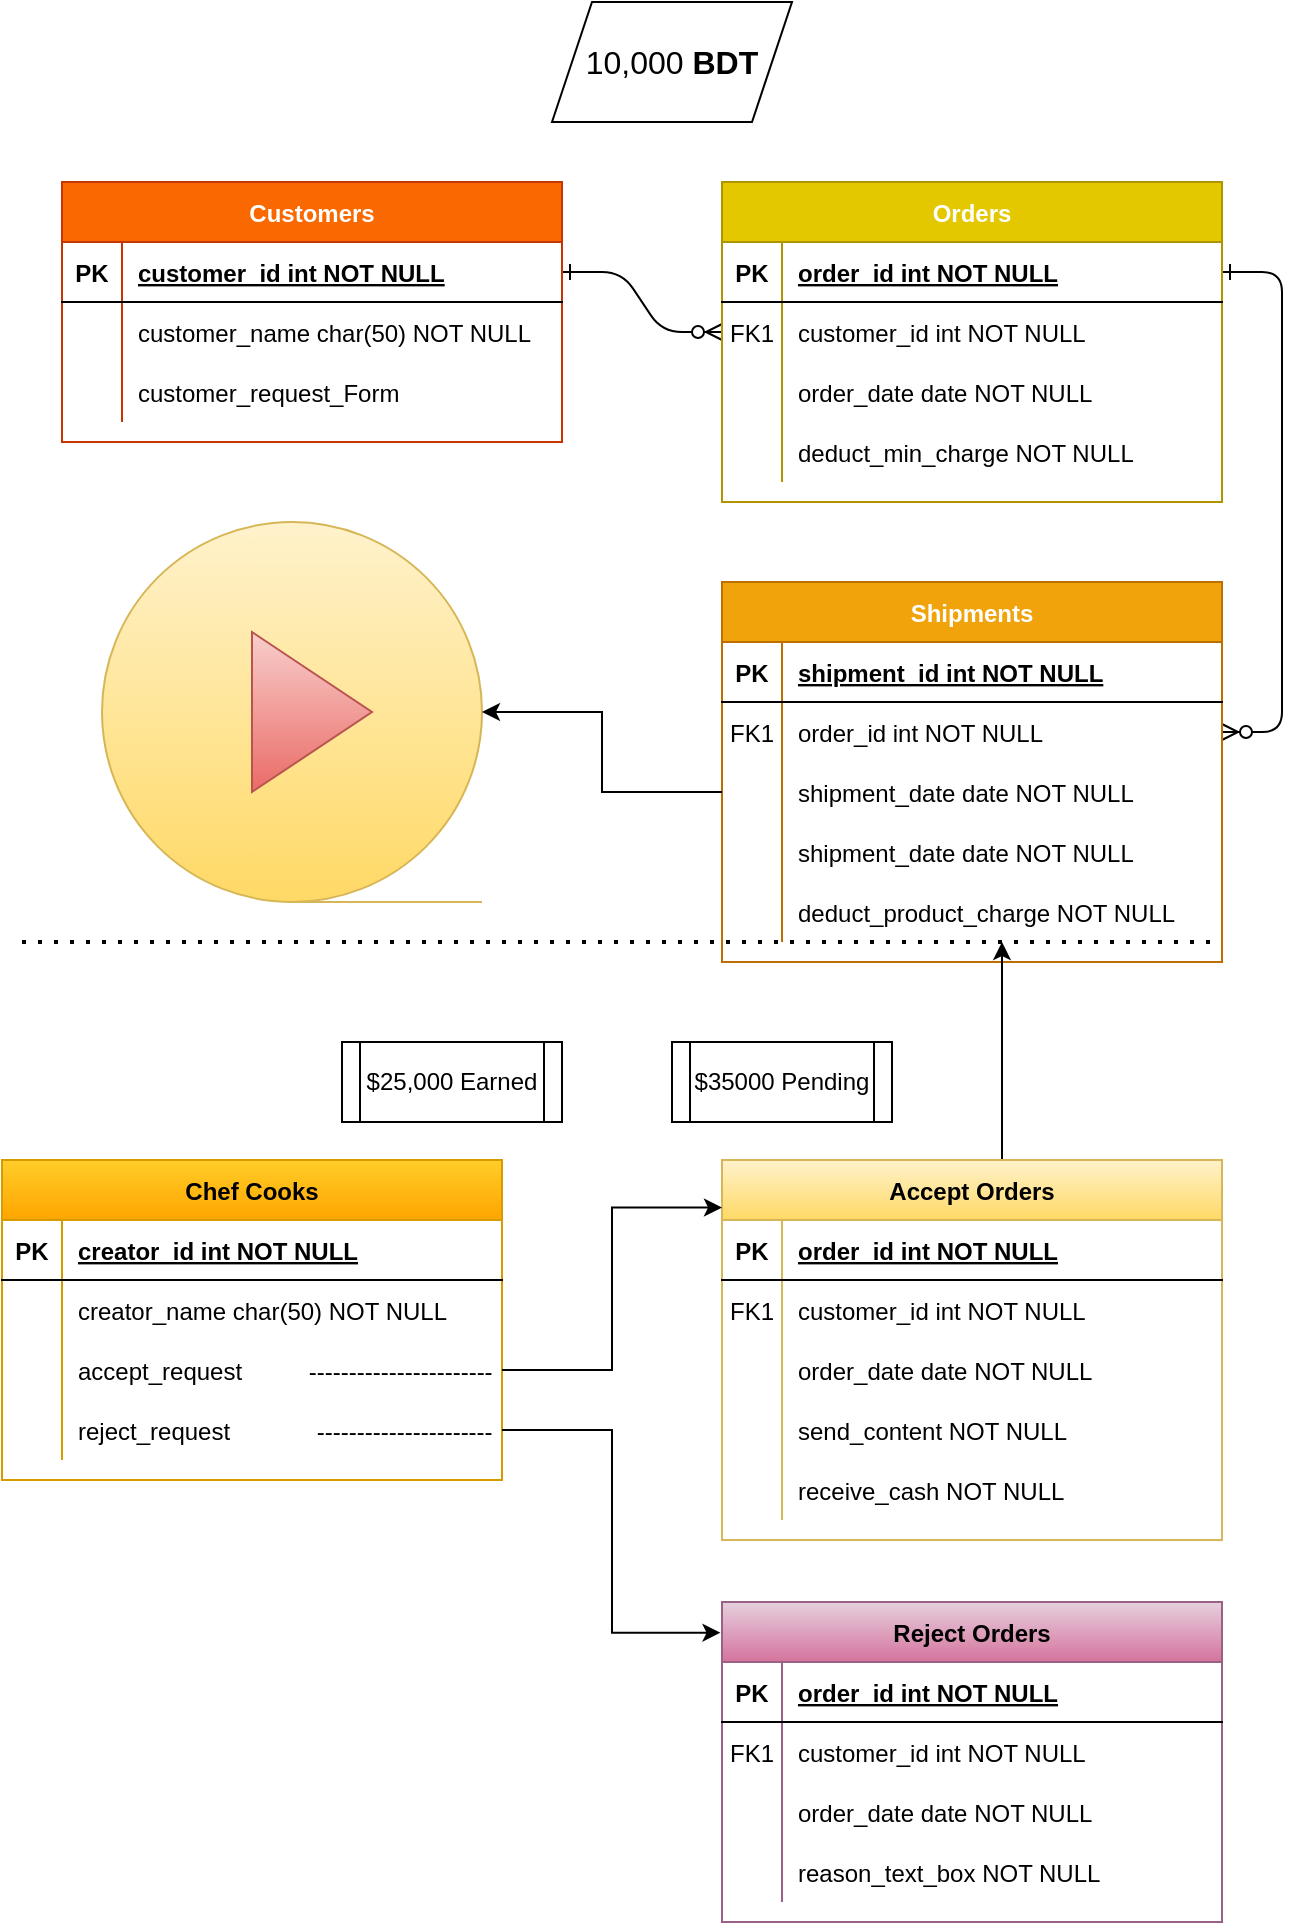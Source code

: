 <mxfile version="13.6.5" type="github">
  <diagram id="R2lEEEUBdFMjLlhIrx00" name="Page-1">
    <mxGraphModel dx="782" dy="475" grid="1" gridSize="10" guides="1" tooltips="1" connect="1" arrows="1" fold="1" page="1" pageScale="1" pageWidth="850" pageHeight="1100" math="0" shadow="0" extFonts="Permanent Marker^https://fonts.googleapis.com/css?family=Permanent+Marker">
      <root>
        <mxCell id="0" />
        <mxCell id="1" parent="0" />
        <mxCell id="C-vyLk0tnHw3VtMMgP7b-1" value="" style="edgeStyle=entityRelationEdgeStyle;endArrow=ERzeroToMany;startArrow=ERone;endFill=1;startFill=0;" parent="1" source="C-vyLk0tnHw3VtMMgP7b-24" target="C-vyLk0tnHw3VtMMgP7b-6" edge="1">
          <mxGeometry width="100" height="100" relative="1" as="geometry">
            <mxPoint x="340" y="720" as="sourcePoint" />
            <mxPoint x="440" y="620" as="targetPoint" />
          </mxGeometry>
        </mxCell>
        <mxCell id="C-vyLk0tnHw3VtMMgP7b-12" value="" style="edgeStyle=entityRelationEdgeStyle;endArrow=ERzeroToMany;startArrow=ERone;endFill=1;startFill=0;" parent="1" source="C-vyLk0tnHw3VtMMgP7b-3" target="C-vyLk0tnHw3VtMMgP7b-17" edge="1">
          <mxGeometry width="100" height="100" relative="1" as="geometry">
            <mxPoint x="400" y="180" as="sourcePoint" />
            <mxPoint x="460" y="205" as="targetPoint" />
          </mxGeometry>
        </mxCell>
        <mxCell id="C-vyLk0tnHw3VtMMgP7b-2" value="Orders" style="shape=table;startSize=30;container=1;collapsible=1;childLayout=tableLayout;fixedRows=1;rowLines=0;fontStyle=1;align=center;resizeLast=1;fillColor=#e3c800;strokeColor=#B09500;fontColor=#ffffff;" parent="1" vertex="1">
          <mxGeometry x="450" y="120" width="250" height="160" as="geometry" />
        </mxCell>
        <mxCell id="C-vyLk0tnHw3VtMMgP7b-3" value="" style="shape=partialRectangle;collapsible=0;dropTarget=0;pointerEvents=0;fillColor=none;points=[[0,0.5],[1,0.5]];portConstraint=eastwest;top=0;left=0;right=0;bottom=1;" parent="C-vyLk0tnHw3VtMMgP7b-2" vertex="1">
          <mxGeometry y="30" width="250" height="30" as="geometry" />
        </mxCell>
        <mxCell id="C-vyLk0tnHw3VtMMgP7b-4" value="PK" style="shape=partialRectangle;overflow=hidden;connectable=0;fillColor=none;top=0;left=0;bottom=0;right=0;fontStyle=1;" parent="C-vyLk0tnHw3VtMMgP7b-3" vertex="1">
          <mxGeometry width="30" height="30" as="geometry" />
        </mxCell>
        <mxCell id="C-vyLk0tnHw3VtMMgP7b-5" value="order_id int NOT NULL " style="shape=partialRectangle;overflow=hidden;connectable=0;fillColor=none;top=0;left=0;bottom=0;right=0;align=left;spacingLeft=6;fontStyle=5;" parent="C-vyLk0tnHw3VtMMgP7b-3" vertex="1">
          <mxGeometry x="30" width="220" height="30" as="geometry" />
        </mxCell>
        <mxCell id="C-vyLk0tnHw3VtMMgP7b-6" value="" style="shape=partialRectangle;collapsible=0;dropTarget=0;pointerEvents=0;fillColor=none;points=[[0,0.5],[1,0.5]];portConstraint=eastwest;top=0;left=0;right=0;bottom=0;" parent="C-vyLk0tnHw3VtMMgP7b-2" vertex="1">
          <mxGeometry y="60" width="250" height="30" as="geometry" />
        </mxCell>
        <mxCell id="C-vyLk0tnHw3VtMMgP7b-7" value="FK1" style="shape=partialRectangle;overflow=hidden;connectable=0;fillColor=none;top=0;left=0;bottom=0;right=0;" parent="C-vyLk0tnHw3VtMMgP7b-6" vertex="1">
          <mxGeometry width="30" height="30" as="geometry" />
        </mxCell>
        <mxCell id="C-vyLk0tnHw3VtMMgP7b-8" value="customer_id int NOT NULL" style="shape=partialRectangle;overflow=hidden;connectable=0;fillColor=none;top=0;left=0;bottom=0;right=0;align=left;spacingLeft=6;" parent="C-vyLk0tnHw3VtMMgP7b-6" vertex="1">
          <mxGeometry x="30" width="220" height="30" as="geometry" />
        </mxCell>
        <mxCell id="C-vyLk0tnHw3VtMMgP7b-9" value="" style="shape=partialRectangle;collapsible=0;dropTarget=0;pointerEvents=0;fillColor=none;points=[[0,0.5],[1,0.5]];portConstraint=eastwest;top=0;left=0;right=0;bottom=0;" parent="C-vyLk0tnHw3VtMMgP7b-2" vertex="1">
          <mxGeometry y="90" width="250" height="30" as="geometry" />
        </mxCell>
        <mxCell id="C-vyLk0tnHw3VtMMgP7b-10" value="" style="shape=partialRectangle;overflow=hidden;connectable=0;fillColor=none;top=0;left=0;bottom=0;right=0;" parent="C-vyLk0tnHw3VtMMgP7b-9" vertex="1">
          <mxGeometry width="30" height="30" as="geometry" />
        </mxCell>
        <mxCell id="C-vyLk0tnHw3VtMMgP7b-11" value="order_date date NOT NULL" style="shape=partialRectangle;overflow=hidden;connectable=0;fillColor=none;top=0;left=0;bottom=0;right=0;align=left;spacingLeft=6;" parent="C-vyLk0tnHw3VtMMgP7b-9" vertex="1">
          <mxGeometry x="30" width="220" height="30" as="geometry" />
        </mxCell>
        <mxCell id="ItPDOclyf5oboOws00Hg-6" value="" style="shape=partialRectangle;collapsible=0;dropTarget=0;pointerEvents=0;fillColor=none;points=[[0,0.5],[1,0.5]];portConstraint=eastwest;top=0;left=0;right=0;bottom=0;" vertex="1" parent="C-vyLk0tnHw3VtMMgP7b-2">
          <mxGeometry y="120" width="250" height="30" as="geometry" />
        </mxCell>
        <mxCell id="ItPDOclyf5oboOws00Hg-7" value="" style="shape=partialRectangle;overflow=hidden;connectable=0;fillColor=none;top=0;left=0;bottom=0;right=0;" vertex="1" parent="ItPDOclyf5oboOws00Hg-6">
          <mxGeometry width="30" height="30" as="geometry" />
        </mxCell>
        <mxCell id="ItPDOclyf5oboOws00Hg-8" value="deduct_min_charge NOT NULL" style="shape=partialRectangle;overflow=hidden;connectable=0;fillColor=none;top=0;left=0;bottom=0;right=0;align=left;spacingLeft=6;" vertex="1" parent="ItPDOclyf5oboOws00Hg-6">
          <mxGeometry x="30" width="220" height="30" as="geometry" />
        </mxCell>
        <mxCell id="C-vyLk0tnHw3VtMMgP7b-23" value="Customers" style="shape=table;startSize=30;container=1;collapsible=1;childLayout=tableLayout;fixedRows=1;rowLines=0;fontStyle=1;align=center;resizeLast=1;fillColor=#fa6800;strokeColor=#C73500;fontColor=#ffffff;" parent="1" vertex="1">
          <mxGeometry x="120" y="120" width="250" height="130" as="geometry">
            <mxRectangle x="120" y="120" width="100" height="30" as="alternateBounds" />
          </mxGeometry>
        </mxCell>
        <mxCell id="C-vyLk0tnHw3VtMMgP7b-24" value="" style="shape=partialRectangle;collapsible=0;dropTarget=0;pointerEvents=0;fillColor=none;points=[[0,0.5],[1,0.5]];portConstraint=eastwest;top=0;left=0;right=0;bottom=1;" parent="C-vyLk0tnHw3VtMMgP7b-23" vertex="1">
          <mxGeometry y="30" width="250" height="30" as="geometry" />
        </mxCell>
        <mxCell id="C-vyLk0tnHw3VtMMgP7b-25" value="PK" style="shape=partialRectangle;overflow=hidden;connectable=0;fillColor=none;top=0;left=0;bottom=0;right=0;fontStyle=1;" parent="C-vyLk0tnHw3VtMMgP7b-24" vertex="1">
          <mxGeometry width="30" height="30" as="geometry" />
        </mxCell>
        <mxCell id="C-vyLk0tnHw3VtMMgP7b-26" value="customer_id int NOT NULL " style="shape=partialRectangle;overflow=hidden;connectable=0;fillColor=none;top=0;left=0;bottom=0;right=0;align=left;spacingLeft=6;fontStyle=5;" parent="C-vyLk0tnHw3VtMMgP7b-24" vertex="1">
          <mxGeometry x="30" width="220" height="30" as="geometry" />
        </mxCell>
        <mxCell id="C-vyLk0tnHw3VtMMgP7b-27" value="" style="shape=partialRectangle;collapsible=0;dropTarget=0;pointerEvents=0;fillColor=none;points=[[0,0.5],[1,0.5]];portConstraint=eastwest;top=0;left=0;right=0;bottom=0;" parent="C-vyLk0tnHw3VtMMgP7b-23" vertex="1">
          <mxGeometry y="60" width="250" height="30" as="geometry" />
        </mxCell>
        <mxCell id="C-vyLk0tnHw3VtMMgP7b-28" value="" style="shape=partialRectangle;overflow=hidden;connectable=0;fillColor=none;top=0;left=0;bottom=0;right=0;" parent="C-vyLk0tnHw3VtMMgP7b-27" vertex="1">
          <mxGeometry width="30" height="30" as="geometry" />
        </mxCell>
        <mxCell id="C-vyLk0tnHw3VtMMgP7b-29" value="customer_name char(50) NOT NULL" style="shape=partialRectangle;overflow=hidden;connectable=0;fillColor=none;top=0;left=0;bottom=0;right=0;align=left;spacingLeft=6;" parent="C-vyLk0tnHw3VtMMgP7b-27" vertex="1">
          <mxGeometry x="30" width="220" height="30" as="geometry" />
        </mxCell>
        <mxCell id="ItPDOclyf5oboOws00Hg-2" value="" style="shape=partialRectangle;collapsible=0;dropTarget=0;pointerEvents=0;fillColor=none;points=[[0,0.5],[1,0.5]];portConstraint=eastwest;top=0;left=0;right=0;bottom=0;" vertex="1" parent="C-vyLk0tnHw3VtMMgP7b-23">
          <mxGeometry y="90" width="250" height="30" as="geometry" />
        </mxCell>
        <mxCell id="ItPDOclyf5oboOws00Hg-3" value="" style="shape=partialRectangle;overflow=hidden;connectable=0;fillColor=none;top=0;left=0;bottom=0;right=0;" vertex="1" parent="ItPDOclyf5oboOws00Hg-2">
          <mxGeometry width="30" height="30" as="geometry" />
        </mxCell>
        <mxCell id="ItPDOclyf5oboOws00Hg-4" value="customer_request_Form " style="shape=partialRectangle;overflow=hidden;connectable=0;fillColor=none;top=0;left=0;bottom=0;right=0;align=left;spacingLeft=6;" vertex="1" parent="ItPDOclyf5oboOws00Hg-2">
          <mxGeometry x="30" width="220" height="30" as="geometry" />
        </mxCell>
        <mxCell id="ItPDOclyf5oboOws00Hg-5" value="&lt;font style=&quot;font-size: 16px&quot;&gt;10,000 &lt;b&gt;BDT&lt;/b&gt;&lt;/font&gt;" style="shape=parallelogram;perimeter=parallelogramPerimeter;whiteSpace=wrap;html=1;fixedSize=1;" vertex="1" parent="1">
          <mxGeometry x="365" y="30" width="120" height="60" as="geometry" />
        </mxCell>
        <mxCell id="C-vyLk0tnHw3VtMMgP7b-13" value="Shipments" style="shape=table;startSize=30;container=1;collapsible=1;childLayout=tableLayout;fixedRows=1;rowLines=0;fontStyle=1;align=center;resizeLast=1;fillColor=#f0a30a;strokeColor=#BD7000;fontColor=#ffffff;" parent="1" vertex="1">
          <mxGeometry x="450" y="320" width="250" height="190" as="geometry">
            <mxRectangle x="450" y="280" width="90" height="30" as="alternateBounds" />
          </mxGeometry>
        </mxCell>
        <mxCell id="C-vyLk0tnHw3VtMMgP7b-14" value="" style="shape=partialRectangle;collapsible=0;dropTarget=0;pointerEvents=0;fillColor=none;points=[[0,0.5],[1,0.5]];portConstraint=eastwest;top=0;left=0;right=0;bottom=1;" parent="C-vyLk0tnHw3VtMMgP7b-13" vertex="1">
          <mxGeometry y="30" width="250" height="30" as="geometry" />
        </mxCell>
        <mxCell id="C-vyLk0tnHw3VtMMgP7b-15" value="PK" style="shape=partialRectangle;overflow=hidden;connectable=0;fillColor=none;top=0;left=0;bottom=0;right=0;fontStyle=1;" parent="C-vyLk0tnHw3VtMMgP7b-14" vertex="1">
          <mxGeometry width="30" height="30" as="geometry" />
        </mxCell>
        <mxCell id="C-vyLk0tnHw3VtMMgP7b-16" value="shipment_id int NOT NULL " style="shape=partialRectangle;overflow=hidden;connectable=0;fillColor=none;top=0;left=0;bottom=0;right=0;align=left;spacingLeft=6;fontStyle=5;" parent="C-vyLk0tnHw3VtMMgP7b-14" vertex="1">
          <mxGeometry x="30" width="220" height="30" as="geometry" />
        </mxCell>
        <mxCell id="C-vyLk0tnHw3VtMMgP7b-17" value="" style="shape=partialRectangle;collapsible=0;dropTarget=0;pointerEvents=0;fillColor=none;points=[[0,0.5],[1,0.5]];portConstraint=eastwest;top=0;left=0;right=0;bottom=0;" parent="C-vyLk0tnHw3VtMMgP7b-13" vertex="1">
          <mxGeometry y="60" width="250" height="30" as="geometry" />
        </mxCell>
        <mxCell id="C-vyLk0tnHw3VtMMgP7b-18" value="FK1" style="shape=partialRectangle;overflow=hidden;connectable=0;fillColor=none;top=0;left=0;bottom=0;right=0;" parent="C-vyLk0tnHw3VtMMgP7b-17" vertex="1">
          <mxGeometry width="30" height="30" as="geometry" />
        </mxCell>
        <mxCell id="C-vyLk0tnHw3VtMMgP7b-19" value="order_id int NOT NULL" style="shape=partialRectangle;overflow=hidden;connectable=0;fillColor=none;top=0;left=0;bottom=0;right=0;align=left;spacingLeft=6;" parent="C-vyLk0tnHw3VtMMgP7b-17" vertex="1">
          <mxGeometry x="30" width="220" height="30" as="geometry" />
        </mxCell>
        <mxCell id="ItPDOclyf5oboOws00Hg-63" value="" style="shape=partialRectangle;collapsible=0;dropTarget=0;pointerEvents=0;fillColor=none;points=[[0,0.5],[1,0.5]];portConstraint=eastwest;top=0;left=0;right=0;bottom=0;" vertex="1" parent="C-vyLk0tnHw3VtMMgP7b-13">
          <mxGeometry y="90" width="250" height="30" as="geometry" />
        </mxCell>
        <mxCell id="ItPDOclyf5oboOws00Hg-64" value="" style="shape=partialRectangle;overflow=hidden;connectable=0;fillColor=none;top=0;left=0;bottom=0;right=0;" vertex="1" parent="ItPDOclyf5oboOws00Hg-63">
          <mxGeometry width="30" height="30" as="geometry" />
        </mxCell>
        <mxCell id="ItPDOclyf5oboOws00Hg-65" value="shipment_date date NOT NULL" style="shape=partialRectangle;overflow=hidden;connectable=0;fillColor=none;top=0;left=0;bottom=0;right=0;align=left;spacingLeft=6;" vertex="1" parent="ItPDOclyf5oboOws00Hg-63">
          <mxGeometry x="30" width="220" height="30" as="geometry" />
        </mxCell>
        <mxCell id="C-vyLk0tnHw3VtMMgP7b-20" value="" style="shape=partialRectangle;collapsible=0;dropTarget=0;pointerEvents=0;fillColor=none;points=[[0,0.5],[1,0.5]];portConstraint=eastwest;top=0;left=0;right=0;bottom=0;" parent="C-vyLk0tnHw3VtMMgP7b-13" vertex="1">
          <mxGeometry y="120" width="250" height="30" as="geometry" />
        </mxCell>
        <mxCell id="C-vyLk0tnHw3VtMMgP7b-21" value="" style="shape=partialRectangle;overflow=hidden;connectable=0;fillColor=none;top=0;left=0;bottom=0;right=0;" parent="C-vyLk0tnHw3VtMMgP7b-20" vertex="1">
          <mxGeometry width="30" height="30" as="geometry" />
        </mxCell>
        <mxCell id="C-vyLk0tnHw3VtMMgP7b-22" value="shipment_date date NOT NULL" style="shape=partialRectangle;overflow=hidden;connectable=0;fillColor=none;top=0;left=0;bottom=0;right=0;align=left;spacingLeft=6;" parent="C-vyLk0tnHw3VtMMgP7b-20" vertex="1">
          <mxGeometry x="30" width="220" height="30" as="geometry" />
        </mxCell>
        <mxCell id="ItPDOclyf5oboOws00Hg-19" value="" style="shape=partialRectangle;collapsible=0;dropTarget=0;pointerEvents=0;fillColor=none;points=[[0,0.5],[1,0.5]];portConstraint=eastwest;top=0;left=0;right=0;bottom=0;" vertex="1" parent="C-vyLk0tnHw3VtMMgP7b-13">
          <mxGeometry y="150" width="250" height="30" as="geometry" />
        </mxCell>
        <mxCell id="ItPDOclyf5oboOws00Hg-20" value="" style="shape=partialRectangle;overflow=hidden;connectable=0;fillColor=none;top=0;left=0;bottom=0;right=0;" vertex="1" parent="ItPDOclyf5oboOws00Hg-19">
          <mxGeometry width="30" height="30" as="geometry" />
        </mxCell>
        <mxCell id="ItPDOclyf5oboOws00Hg-21" value="deduct_product_charge NOT NULL" style="shape=partialRectangle;overflow=hidden;connectable=0;fillColor=none;top=0;left=0;bottom=0;right=0;align=left;spacingLeft=6;" vertex="1" parent="ItPDOclyf5oboOws00Hg-19">
          <mxGeometry x="30" width="220" height="30" as="geometry" />
        </mxCell>
        <mxCell id="ItPDOclyf5oboOws00Hg-9" value="Chef Cooks" style="shape=table;startSize=30;container=1;collapsible=1;childLayout=tableLayout;fixedRows=1;rowLines=0;fontStyle=1;align=center;resizeLast=1;fillColor=#ffcd28;strokeColor=#d79b00;gradientColor=#ffa500;" vertex="1" parent="1">
          <mxGeometry x="90" y="609" width="250" height="160" as="geometry">
            <mxRectangle x="120" y="120" width="100" height="30" as="alternateBounds" />
          </mxGeometry>
        </mxCell>
        <mxCell id="ItPDOclyf5oboOws00Hg-10" value="" style="shape=partialRectangle;collapsible=0;dropTarget=0;pointerEvents=0;fillColor=none;points=[[0,0.5],[1,0.5]];portConstraint=eastwest;top=0;left=0;right=0;bottom=1;" vertex="1" parent="ItPDOclyf5oboOws00Hg-9">
          <mxGeometry y="30" width="250" height="30" as="geometry" />
        </mxCell>
        <mxCell id="ItPDOclyf5oboOws00Hg-11" value="PK" style="shape=partialRectangle;overflow=hidden;connectable=0;fillColor=none;top=0;left=0;bottom=0;right=0;fontStyle=1;" vertex="1" parent="ItPDOclyf5oboOws00Hg-10">
          <mxGeometry width="30" height="30" as="geometry" />
        </mxCell>
        <mxCell id="ItPDOclyf5oboOws00Hg-12" value="creator_id int NOT NULL " style="shape=partialRectangle;overflow=hidden;connectable=0;fillColor=none;top=0;left=0;bottom=0;right=0;align=left;spacingLeft=6;fontStyle=5;" vertex="1" parent="ItPDOclyf5oboOws00Hg-10">
          <mxGeometry x="30" width="220" height="30" as="geometry" />
        </mxCell>
        <mxCell id="ItPDOclyf5oboOws00Hg-13" value="" style="shape=partialRectangle;collapsible=0;dropTarget=0;pointerEvents=0;fillColor=none;points=[[0,0.5],[1,0.5]];portConstraint=eastwest;top=0;left=0;right=0;bottom=0;" vertex="1" parent="ItPDOclyf5oboOws00Hg-9">
          <mxGeometry y="60" width="250" height="30" as="geometry" />
        </mxCell>
        <mxCell id="ItPDOclyf5oboOws00Hg-14" value="" style="shape=partialRectangle;overflow=hidden;connectable=0;fillColor=none;top=0;left=0;bottom=0;right=0;" vertex="1" parent="ItPDOclyf5oboOws00Hg-13">
          <mxGeometry width="30" height="30" as="geometry" />
        </mxCell>
        <mxCell id="ItPDOclyf5oboOws00Hg-15" value="creator_name char(50) NOT NULL" style="shape=partialRectangle;overflow=hidden;connectable=0;fillColor=none;top=0;left=0;bottom=0;right=0;align=left;spacingLeft=6;" vertex="1" parent="ItPDOclyf5oboOws00Hg-13">
          <mxGeometry x="30" width="220" height="30" as="geometry" />
        </mxCell>
        <mxCell id="ItPDOclyf5oboOws00Hg-16" value="" style="shape=partialRectangle;collapsible=0;dropTarget=0;pointerEvents=0;fillColor=none;points=[[0,0.5],[1,0.5]];portConstraint=eastwest;top=0;left=0;right=0;bottom=0;" vertex="1" parent="ItPDOclyf5oboOws00Hg-9">
          <mxGeometry y="90" width="250" height="30" as="geometry" />
        </mxCell>
        <mxCell id="ItPDOclyf5oboOws00Hg-17" value="" style="shape=partialRectangle;overflow=hidden;connectable=0;fillColor=none;top=0;left=0;bottom=0;right=0;" vertex="1" parent="ItPDOclyf5oboOws00Hg-16">
          <mxGeometry width="30" height="30" as="geometry" />
        </mxCell>
        <mxCell id="ItPDOclyf5oboOws00Hg-18" value="accept_request          -----------------------" style="shape=partialRectangle;overflow=hidden;connectable=0;fillColor=none;top=0;left=0;bottom=0;right=0;align=left;spacingLeft=6;" vertex="1" parent="ItPDOclyf5oboOws00Hg-16">
          <mxGeometry x="30" width="220" height="30" as="geometry" />
        </mxCell>
        <mxCell id="ItPDOclyf5oboOws00Hg-35" value="" style="shape=partialRectangle;collapsible=0;dropTarget=0;pointerEvents=0;fillColor=none;points=[[0,0.5],[1,0.5]];portConstraint=eastwest;top=0;left=0;right=0;bottom=0;" vertex="1" parent="ItPDOclyf5oboOws00Hg-9">
          <mxGeometry y="120" width="250" height="30" as="geometry" />
        </mxCell>
        <mxCell id="ItPDOclyf5oboOws00Hg-36" value="" style="shape=partialRectangle;overflow=hidden;connectable=0;fillColor=none;top=0;left=0;bottom=0;right=0;" vertex="1" parent="ItPDOclyf5oboOws00Hg-35">
          <mxGeometry width="30" height="30" as="geometry" />
        </mxCell>
        <mxCell id="ItPDOclyf5oboOws00Hg-37" value="reject_request             ----------------------" style="shape=partialRectangle;overflow=hidden;connectable=0;fillColor=none;top=0;left=0;bottom=0;right=0;align=left;spacingLeft=6;" vertex="1" parent="ItPDOclyf5oboOws00Hg-35">
          <mxGeometry x="30" width="220" height="30" as="geometry" />
        </mxCell>
        <mxCell id="ItPDOclyf5oboOws00Hg-59" style="edgeStyle=orthogonalEdgeStyle;rounded=0;orthogonalLoop=1;jettySize=auto;html=1;exitX=1;exitY=0;exitDx=0;exitDy=0;" edge="1" parent="1" source="ItPDOclyf5oboOws00Hg-22" target="ItPDOclyf5oboOws00Hg-19">
          <mxGeometry relative="1" as="geometry">
            <mxPoint x="590" y="490" as="targetPoint" />
            <Array as="points">
              <mxPoint x="590" y="609" />
            </Array>
          </mxGeometry>
        </mxCell>
        <mxCell id="ItPDOclyf5oboOws00Hg-22" value="Accept Orders" style="shape=table;startSize=30;container=1;collapsible=1;childLayout=tableLayout;fixedRows=1;rowLines=0;fontStyle=1;align=center;resizeLast=1;fillColor=#fff2cc;strokeColor=#d6b656;gradientColor=#ffd966;" vertex="1" parent="1">
          <mxGeometry x="450" y="609" width="250" height="190" as="geometry" />
        </mxCell>
        <mxCell id="ItPDOclyf5oboOws00Hg-23" value="" style="shape=partialRectangle;collapsible=0;dropTarget=0;pointerEvents=0;fillColor=none;points=[[0,0.5],[1,0.5]];portConstraint=eastwest;top=0;left=0;right=0;bottom=1;" vertex="1" parent="ItPDOclyf5oboOws00Hg-22">
          <mxGeometry y="30" width="250" height="30" as="geometry" />
        </mxCell>
        <mxCell id="ItPDOclyf5oboOws00Hg-24" value="PK" style="shape=partialRectangle;overflow=hidden;connectable=0;fillColor=none;top=0;left=0;bottom=0;right=0;fontStyle=1;" vertex="1" parent="ItPDOclyf5oboOws00Hg-23">
          <mxGeometry width="30" height="30" as="geometry" />
        </mxCell>
        <mxCell id="ItPDOclyf5oboOws00Hg-25" value="order_id int NOT NULL " style="shape=partialRectangle;overflow=hidden;connectable=0;fillColor=none;top=0;left=0;bottom=0;right=0;align=left;spacingLeft=6;fontStyle=5;" vertex="1" parent="ItPDOclyf5oboOws00Hg-23">
          <mxGeometry x="30" width="220" height="30" as="geometry" />
        </mxCell>
        <mxCell id="ItPDOclyf5oboOws00Hg-26" value="" style="shape=partialRectangle;collapsible=0;dropTarget=0;pointerEvents=0;fillColor=none;points=[[0,0.5],[1,0.5]];portConstraint=eastwest;top=0;left=0;right=0;bottom=0;" vertex="1" parent="ItPDOclyf5oboOws00Hg-22">
          <mxGeometry y="60" width="250" height="30" as="geometry" />
        </mxCell>
        <mxCell id="ItPDOclyf5oboOws00Hg-27" value="FK1" style="shape=partialRectangle;overflow=hidden;connectable=0;fillColor=none;top=0;left=0;bottom=0;right=0;" vertex="1" parent="ItPDOclyf5oboOws00Hg-26">
          <mxGeometry width="30" height="30" as="geometry" />
        </mxCell>
        <mxCell id="ItPDOclyf5oboOws00Hg-28" value="customer_id int NOT NULL" style="shape=partialRectangle;overflow=hidden;connectable=0;fillColor=none;top=0;left=0;bottom=0;right=0;align=left;spacingLeft=6;" vertex="1" parent="ItPDOclyf5oboOws00Hg-26">
          <mxGeometry x="30" width="220" height="30" as="geometry" />
        </mxCell>
        <mxCell id="ItPDOclyf5oboOws00Hg-29" value="" style="shape=partialRectangle;collapsible=0;dropTarget=0;pointerEvents=0;fillColor=none;points=[[0,0.5],[1,0.5]];portConstraint=eastwest;top=0;left=0;right=0;bottom=0;" vertex="1" parent="ItPDOclyf5oboOws00Hg-22">
          <mxGeometry y="90" width="250" height="30" as="geometry" />
        </mxCell>
        <mxCell id="ItPDOclyf5oboOws00Hg-30" value="" style="shape=partialRectangle;overflow=hidden;connectable=0;fillColor=none;top=0;left=0;bottom=0;right=0;" vertex="1" parent="ItPDOclyf5oboOws00Hg-29">
          <mxGeometry width="30" height="30" as="geometry" />
        </mxCell>
        <mxCell id="ItPDOclyf5oboOws00Hg-31" value="order_date date NOT NULL" style="shape=partialRectangle;overflow=hidden;connectable=0;fillColor=none;top=0;left=0;bottom=0;right=0;align=left;spacingLeft=6;" vertex="1" parent="ItPDOclyf5oboOws00Hg-29">
          <mxGeometry x="30" width="220" height="30" as="geometry" />
        </mxCell>
        <mxCell id="ItPDOclyf5oboOws00Hg-32" value="" style="shape=partialRectangle;collapsible=0;dropTarget=0;pointerEvents=0;fillColor=none;points=[[0,0.5],[1,0.5]];portConstraint=eastwest;top=0;left=0;right=0;bottom=0;" vertex="1" parent="ItPDOclyf5oboOws00Hg-22">
          <mxGeometry y="120" width="250" height="30" as="geometry" />
        </mxCell>
        <mxCell id="ItPDOclyf5oboOws00Hg-33" value="" style="shape=partialRectangle;overflow=hidden;connectable=0;fillColor=none;top=0;left=0;bottom=0;right=0;" vertex="1" parent="ItPDOclyf5oboOws00Hg-32">
          <mxGeometry width="30" height="30" as="geometry" />
        </mxCell>
        <mxCell id="ItPDOclyf5oboOws00Hg-34" value="send_content NOT NULL" style="shape=partialRectangle;overflow=hidden;connectable=0;fillColor=none;top=0;left=0;bottom=0;right=0;align=left;spacingLeft=6;" vertex="1" parent="ItPDOclyf5oboOws00Hg-32">
          <mxGeometry x="30" width="220" height="30" as="geometry" />
        </mxCell>
        <mxCell id="ItPDOclyf5oboOws00Hg-60" value="" style="shape=partialRectangle;collapsible=0;dropTarget=0;pointerEvents=0;fillColor=none;points=[[0,0.5],[1,0.5]];portConstraint=eastwest;top=0;left=0;right=0;bottom=0;" vertex="1" parent="ItPDOclyf5oboOws00Hg-22">
          <mxGeometry y="150" width="250" height="30" as="geometry" />
        </mxCell>
        <mxCell id="ItPDOclyf5oboOws00Hg-61" value="" style="shape=partialRectangle;overflow=hidden;connectable=0;fillColor=none;top=0;left=0;bottom=0;right=0;" vertex="1" parent="ItPDOclyf5oboOws00Hg-60">
          <mxGeometry width="30" height="30" as="geometry" />
        </mxCell>
        <mxCell id="ItPDOclyf5oboOws00Hg-62" value="receive_cash NOT NULL" style="shape=partialRectangle;overflow=hidden;connectable=0;fillColor=none;top=0;left=0;bottom=0;right=0;align=left;spacingLeft=6;" vertex="1" parent="ItPDOclyf5oboOws00Hg-60">
          <mxGeometry x="30" width="220" height="30" as="geometry" />
        </mxCell>
        <mxCell id="ItPDOclyf5oboOws00Hg-38" value="" style="endArrow=none;dashed=1;html=1;dashPattern=1 3;strokeWidth=2;" edge="1" parent="1">
          <mxGeometry width="50" height="50" relative="1" as="geometry">
            <mxPoint x="100" y="500" as="sourcePoint" />
            <mxPoint x="700" y="500" as="targetPoint" />
            <Array as="points">
              <mxPoint x="340" y="500" />
              <mxPoint x="520" y="500" />
            </Array>
          </mxGeometry>
        </mxCell>
        <mxCell id="ItPDOclyf5oboOws00Hg-39" style="edgeStyle=orthogonalEdgeStyle;rounded=0;orthogonalLoop=1;jettySize=auto;html=1;entryX=0;entryY=0.125;entryDx=0;entryDy=0;entryPerimeter=0;" edge="1" parent="1" source="ItPDOclyf5oboOws00Hg-16" target="ItPDOclyf5oboOws00Hg-22">
          <mxGeometry relative="1" as="geometry">
            <mxPoint x="400" y="540" as="targetPoint" />
          </mxGeometry>
        </mxCell>
        <mxCell id="ItPDOclyf5oboOws00Hg-40" value="$25,000 Earned" style="shape=process;whiteSpace=wrap;html=1;backgroundOutline=1;size=0.083;" vertex="1" parent="1">
          <mxGeometry x="260" y="550" width="110" height="40" as="geometry" />
        </mxCell>
        <mxCell id="ItPDOclyf5oboOws00Hg-41" value="$35000 Pending" style="shape=process;whiteSpace=wrap;html=1;backgroundOutline=1;size=0.083;" vertex="1" parent="1">
          <mxGeometry x="425" y="550" width="110" height="40" as="geometry" />
        </mxCell>
        <mxCell id="ItPDOclyf5oboOws00Hg-55" style="edgeStyle=orthogonalEdgeStyle;rounded=0;orthogonalLoop=1;jettySize=auto;html=1;exitX=1;exitY=0.5;exitDx=0;exitDy=0;entryX=-0.003;entryY=0.096;entryDx=0;entryDy=0;entryPerimeter=0;" edge="1" parent="1" source="ItPDOclyf5oboOws00Hg-35" target="ItPDOclyf5oboOws00Hg-42">
          <mxGeometry relative="1" as="geometry" />
        </mxCell>
        <mxCell id="ItPDOclyf5oboOws00Hg-56" value="" style="shape=tapeData;whiteSpace=wrap;html=1;perimeter=ellipsePerimeter;gradientColor=#ffd966;fillColor=#fff2cc;strokeColor=#d6b656;" vertex="1" parent="1">
          <mxGeometry x="140" y="290" width="190" height="190" as="geometry" />
        </mxCell>
        <mxCell id="ItPDOclyf5oboOws00Hg-57" value="" style="triangle;whiteSpace=wrap;html=1;gradientColor=#ea6b66;fillColor=#f8cecc;strokeColor=#b85450;" vertex="1" parent="1">
          <mxGeometry x="215" y="345" width="60" height="80" as="geometry" />
        </mxCell>
        <mxCell id="ItPDOclyf5oboOws00Hg-42" value="Reject Orders" style="shape=table;startSize=30;container=1;collapsible=1;childLayout=tableLayout;fixedRows=1;rowLines=0;fontStyle=1;align=center;resizeLast=1;fillColor=#e6d0de;strokeColor=#996185;gradientColor=#d5739d;" vertex="1" parent="1">
          <mxGeometry x="450" y="830" width="250" height="160" as="geometry" />
        </mxCell>
        <mxCell id="ItPDOclyf5oboOws00Hg-43" value="" style="shape=partialRectangle;collapsible=0;dropTarget=0;pointerEvents=0;fillColor=none;points=[[0,0.5],[1,0.5]];portConstraint=eastwest;top=0;left=0;right=0;bottom=1;" vertex="1" parent="ItPDOclyf5oboOws00Hg-42">
          <mxGeometry y="30" width="250" height="30" as="geometry" />
        </mxCell>
        <mxCell id="ItPDOclyf5oboOws00Hg-44" value="PK" style="shape=partialRectangle;overflow=hidden;connectable=0;fillColor=none;top=0;left=0;bottom=0;right=0;fontStyle=1;" vertex="1" parent="ItPDOclyf5oboOws00Hg-43">
          <mxGeometry width="30" height="30" as="geometry" />
        </mxCell>
        <mxCell id="ItPDOclyf5oboOws00Hg-45" value="order_id int NOT NULL " style="shape=partialRectangle;overflow=hidden;connectable=0;fillColor=none;top=0;left=0;bottom=0;right=0;align=left;spacingLeft=6;fontStyle=5;" vertex="1" parent="ItPDOclyf5oboOws00Hg-43">
          <mxGeometry x="30" width="220" height="30" as="geometry" />
        </mxCell>
        <mxCell id="ItPDOclyf5oboOws00Hg-46" value="" style="shape=partialRectangle;collapsible=0;dropTarget=0;pointerEvents=0;fillColor=none;points=[[0,0.5],[1,0.5]];portConstraint=eastwest;top=0;left=0;right=0;bottom=0;" vertex="1" parent="ItPDOclyf5oboOws00Hg-42">
          <mxGeometry y="60" width="250" height="30" as="geometry" />
        </mxCell>
        <mxCell id="ItPDOclyf5oboOws00Hg-47" value="FK1" style="shape=partialRectangle;overflow=hidden;connectable=0;fillColor=none;top=0;left=0;bottom=0;right=0;" vertex="1" parent="ItPDOclyf5oboOws00Hg-46">
          <mxGeometry width="30" height="30" as="geometry" />
        </mxCell>
        <mxCell id="ItPDOclyf5oboOws00Hg-48" value="customer_id int NOT NULL" style="shape=partialRectangle;overflow=hidden;connectable=0;fillColor=none;top=0;left=0;bottom=0;right=0;align=left;spacingLeft=6;" vertex="1" parent="ItPDOclyf5oboOws00Hg-46">
          <mxGeometry x="30" width="220" height="30" as="geometry" />
        </mxCell>
        <mxCell id="ItPDOclyf5oboOws00Hg-49" value="" style="shape=partialRectangle;collapsible=0;dropTarget=0;pointerEvents=0;fillColor=none;points=[[0,0.5],[1,0.5]];portConstraint=eastwest;top=0;left=0;right=0;bottom=0;" vertex="1" parent="ItPDOclyf5oboOws00Hg-42">
          <mxGeometry y="90" width="250" height="30" as="geometry" />
        </mxCell>
        <mxCell id="ItPDOclyf5oboOws00Hg-50" value="" style="shape=partialRectangle;overflow=hidden;connectable=0;fillColor=none;top=0;left=0;bottom=0;right=0;" vertex="1" parent="ItPDOclyf5oboOws00Hg-49">
          <mxGeometry width="30" height="30" as="geometry" />
        </mxCell>
        <mxCell id="ItPDOclyf5oboOws00Hg-51" value="order_date date NOT NULL" style="shape=partialRectangle;overflow=hidden;connectable=0;fillColor=none;top=0;left=0;bottom=0;right=0;align=left;spacingLeft=6;" vertex="1" parent="ItPDOclyf5oboOws00Hg-49">
          <mxGeometry x="30" width="220" height="30" as="geometry" />
        </mxCell>
        <mxCell id="ItPDOclyf5oboOws00Hg-52" value="" style="shape=partialRectangle;collapsible=0;dropTarget=0;pointerEvents=0;fillColor=none;points=[[0,0.5],[1,0.5]];portConstraint=eastwest;top=0;left=0;right=0;bottom=0;" vertex="1" parent="ItPDOclyf5oboOws00Hg-42">
          <mxGeometry y="120" width="250" height="30" as="geometry" />
        </mxCell>
        <mxCell id="ItPDOclyf5oboOws00Hg-53" value="" style="shape=partialRectangle;overflow=hidden;connectable=0;fillColor=none;top=0;left=0;bottom=0;right=0;" vertex="1" parent="ItPDOclyf5oboOws00Hg-52">
          <mxGeometry width="30" height="30" as="geometry" />
        </mxCell>
        <mxCell id="ItPDOclyf5oboOws00Hg-54" value="reason_text_box NOT NULL" style="shape=partialRectangle;overflow=hidden;connectable=0;fillColor=none;top=0;left=0;bottom=0;right=0;align=left;spacingLeft=6;" vertex="1" parent="ItPDOclyf5oboOws00Hg-52">
          <mxGeometry x="30" width="220" height="30" as="geometry" />
        </mxCell>
        <mxCell id="ItPDOclyf5oboOws00Hg-66" style="edgeStyle=orthogonalEdgeStyle;rounded=0;orthogonalLoop=1;jettySize=auto;html=1;exitX=0;exitY=0.5;exitDx=0;exitDy=0;" edge="1" parent="1" source="ItPDOclyf5oboOws00Hg-63" target="ItPDOclyf5oboOws00Hg-56">
          <mxGeometry relative="1" as="geometry" />
        </mxCell>
      </root>
    </mxGraphModel>
  </diagram>
</mxfile>
